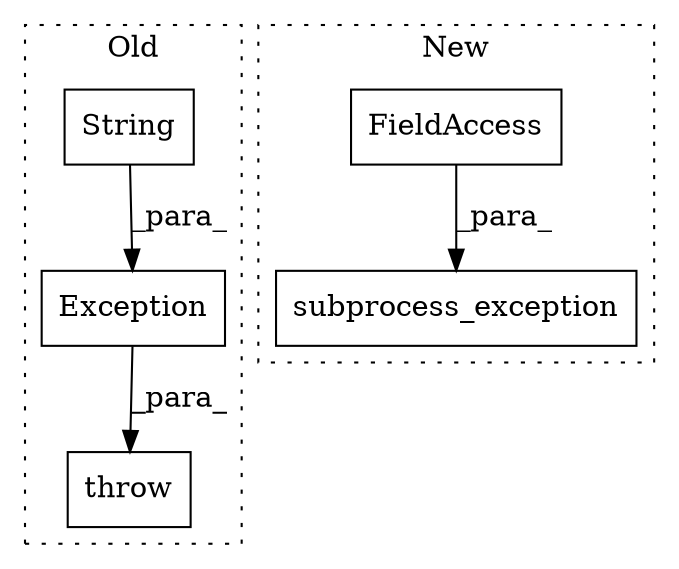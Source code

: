 digraph G {
subgraph cluster0 {
1 [label="throw" a="53" s="1952" l="6" shape="box"];
4 [label="String" a="32" s="1968,1976" l="7,1" shape="box"];
5 [label="Exception" a="32" s="1958,1977" l="10,1" shape="box"];
label = "Old";
style="dotted";
}
subgraph cluster1 {
2 [label="subprocess_exception" a="32" s="1955,1989" l="21,1" shape="box"];
3 [label="FieldAccess" a="22" s="1978" l="11" shape="box"];
label = "New";
style="dotted";
}
3 -> 2 [label="_para_"];
4 -> 5 [label="_para_"];
5 -> 1 [label="_para_"];
}